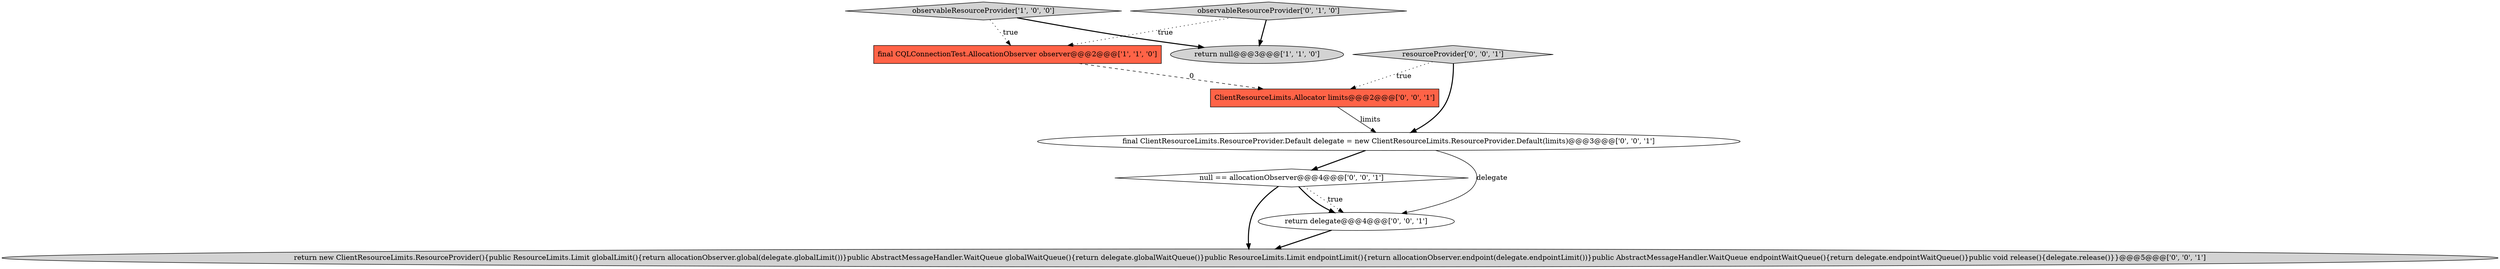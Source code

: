 digraph {
7 [style = filled, label = "return delegate@@@4@@@['0', '0', '1']", fillcolor = white, shape = ellipse image = "AAA0AAABBB3BBB"];
4 [style = filled, label = "null == allocationObserver@@@4@@@['0', '0', '1']", fillcolor = white, shape = diamond image = "AAA0AAABBB3BBB"];
6 [style = filled, label = "resourceProvider['0', '0', '1']", fillcolor = lightgray, shape = diamond image = "AAA0AAABBB3BBB"];
8 [style = filled, label = "return new ClientResourceLimits.ResourceProvider(){public ResourceLimits.Limit globalLimit(){return allocationObserver.global(delegate.globalLimit())}public AbstractMessageHandler.WaitQueue globalWaitQueue(){return delegate.globalWaitQueue()}public ResourceLimits.Limit endpointLimit(){return allocationObserver.endpoint(delegate.endpointLimit())}public AbstractMessageHandler.WaitQueue endpointWaitQueue(){return delegate.endpointWaitQueue()}public void release(){delegate.release()}}@@@5@@@['0', '0', '1']", fillcolor = lightgray, shape = ellipse image = "AAA0AAABBB3BBB"];
1 [style = filled, label = "return null@@@3@@@['1', '1', '0']", fillcolor = lightgray, shape = ellipse image = "AAA0AAABBB1BBB"];
0 [style = filled, label = "final CQLConnectionTest.AllocationObserver observer@@@2@@@['1', '1', '0']", fillcolor = tomato, shape = box image = "AAA0AAABBB1BBB"];
9 [style = filled, label = "ClientResourceLimits.Allocator limits@@@2@@@['0', '0', '1']", fillcolor = tomato, shape = box image = "AAA0AAABBB3BBB"];
2 [style = filled, label = "observableResourceProvider['1', '0', '0']", fillcolor = lightgray, shape = diamond image = "AAA0AAABBB1BBB"];
5 [style = filled, label = "final ClientResourceLimits.ResourceProvider.Default delegate = new ClientResourceLimits.ResourceProvider.Default(limits)@@@3@@@['0', '0', '1']", fillcolor = white, shape = ellipse image = "AAA0AAABBB3BBB"];
3 [style = filled, label = "observableResourceProvider['0', '1', '0']", fillcolor = lightgray, shape = diamond image = "AAA0AAABBB2BBB"];
4->7 [style = dotted, label="true"];
4->8 [style = bold, label=""];
6->5 [style = bold, label=""];
9->5 [style = solid, label="limits"];
2->0 [style = dotted, label="true"];
0->9 [style = dashed, label="0"];
3->1 [style = bold, label=""];
6->9 [style = dotted, label="true"];
7->8 [style = bold, label=""];
5->7 [style = solid, label="delegate"];
2->1 [style = bold, label=""];
4->7 [style = bold, label=""];
5->4 [style = bold, label=""];
3->0 [style = dotted, label="true"];
}
